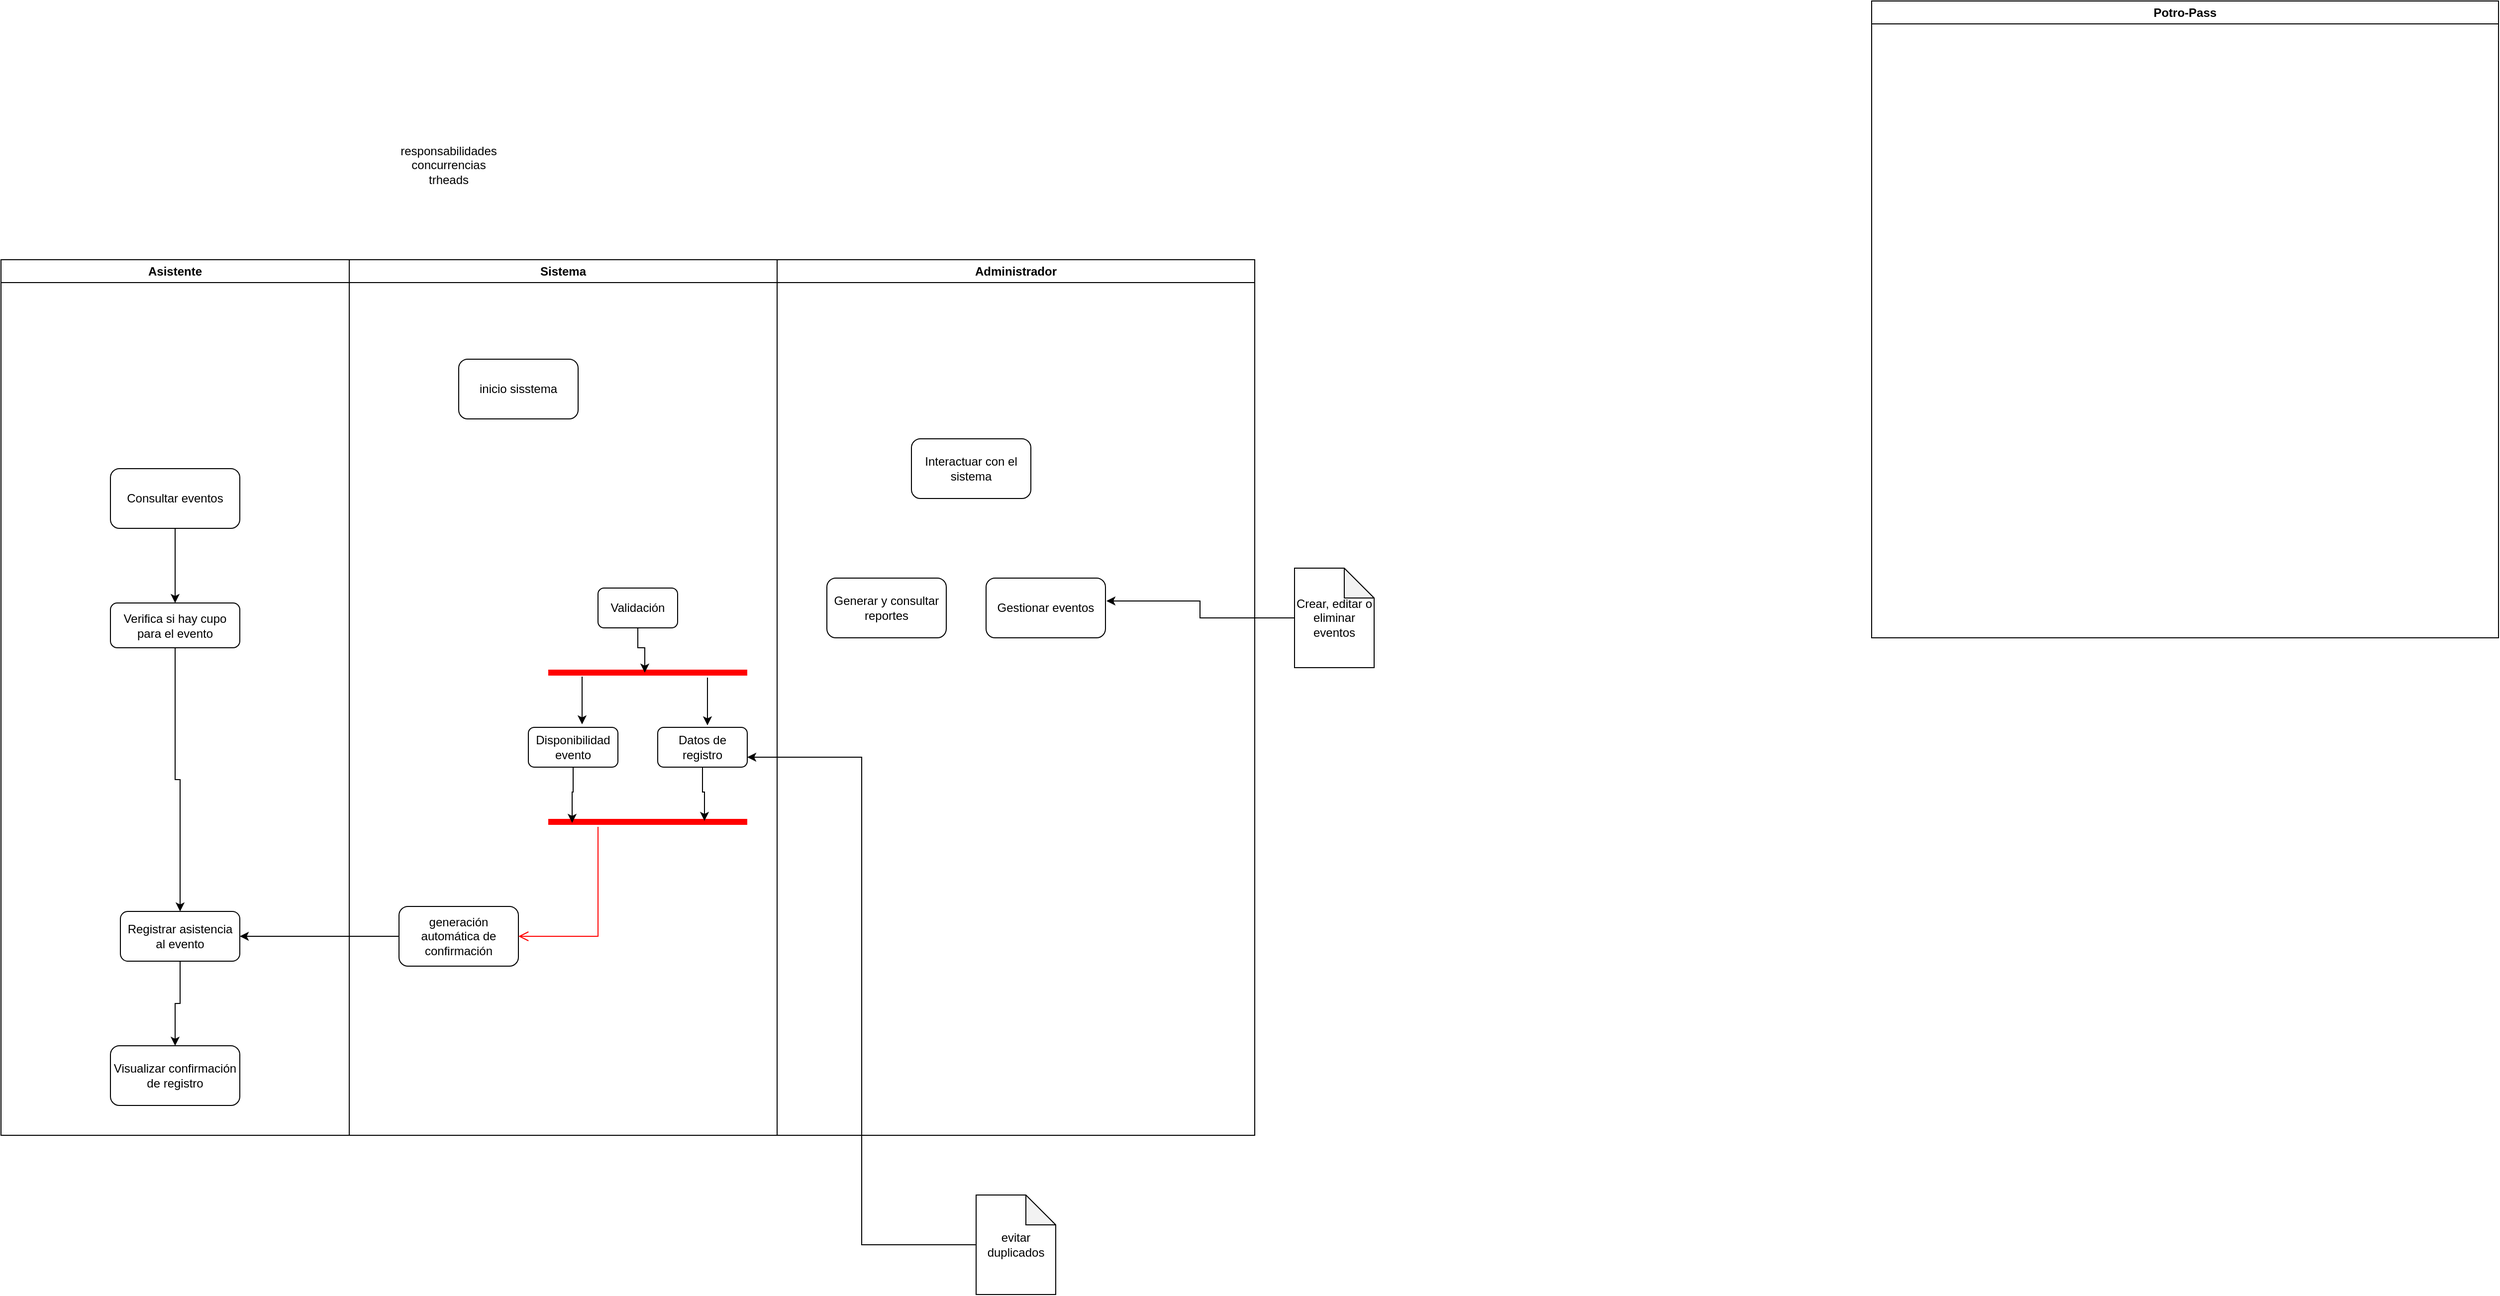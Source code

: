 <mxfile version="24.9.1">
  <diagram name="Page-1" id="e7e014a7-5840-1c2e-5031-d8a46d1fe8dd">
    <mxGraphModel dx="3559" dy="2116" grid="1" gridSize="10" guides="1" tooltips="1" connect="1" arrows="1" fold="1" page="1" pageScale="1" pageWidth="1169" pageHeight="826" background="none" math="0" shadow="0">
      <root>
        <mxCell id="0" />
        <mxCell id="1" parent="0" />
        <mxCell id="Q9W1fsMLStfwctIRidVB-1" value="Potro-Pass" style="swimlane;whiteSpace=wrap;html=1;" parent="1" vertex="1">
          <mxGeometry x="1610" y="-20" width="630" height="640" as="geometry" />
        </mxCell>
        <mxCell id="Q9W1fsMLStfwctIRidVB-3" value="&lt;div&gt;responsabilidades&lt;/div&gt;&lt;div&gt;concurrencias&lt;/div&gt;&lt;div&gt;trheads&lt;br&gt;&lt;/div&gt;" style="text;html=1;align=center;verticalAlign=middle;whiteSpace=wrap;rounded=0;" parent="1" vertex="1">
          <mxGeometry x="150" y="130" width="60" height="30" as="geometry" />
        </mxCell>
        <mxCell id="Q9W1fsMLStfwctIRidVB-4" value="Asistente" style="swimlane;whiteSpace=wrap;html=1;" parent="1" vertex="1">
          <mxGeometry x="-270" y="240" width="350" height="880" as="geometry" />
        </mxCell>
        <mxCell id="Q9W1fsMLStfwctIRidVB-35" style="edgeStyle=orthogonalEdgeStyle;rounded=0;orthogonalLoop=1;jettySize=auto;html=1;entryX=0.5;entryY=0;entryDx=0;entryDy=0;" parent="Q9W1fsMLStfwctIRidVB-4" source="Q9W1fsMLStfwctIRidVB-10" target="Q9W1fsMLStfwctIRidVB-15" edge="1">
          <mxGeometry relative="1" as="geometry" />
        </mxCell>
        <mxCell id="Q9W1fsMLStfwctIRidVB-10" value="Consultar eventos" style="rounded=1;whiteSpace=wrap;html=1;" parent="Q9W1fsMLStfwctIRidVB-4" vertex="1">
          <mxGeometry x="110" y="210" width="130" height="60" as="geometry" />
        </mxCell>
        <mxCell id="Q9W1fsMLStfwctIRidVB-36" style="edgeStyle=orthogonalEdgeStyle;rounded=0;orthogonalLoop=1;jettySize=auto;html=1;entryX=0.5;entryY=0;entryDx=0;entryDy=0;" parent="Q9W1fsMLStfwctIRidVB-4" source="Q9W1fsMLStfwctIRidVB-15" target="Q9W1fsMLStfwctIRidVB-11" edge="1">
          <mxGeometry relative="1" as="geometry" />
        </mxCell>
        <mxCell id="Q9W1fsMLStfwctIRidVB-15" value="Verifica si hay cupo para el evento" style="rounded=1;whiteSpace=wrap;html=1;" parent="Q9W1fsMLStfwctIRidVB-4" vertex="1">
          <mxGeometry x="110" y="345" width="130" height="45" as="geometry" />
        </mxCell>
        <mxCell id="Q9W1fsMLStfwctIRidVB-37" style="edgeStyle=orthogonalEdgeStyle;rounded=0;orthogonalLoop=1;jettySize=auto;html=1;entryX=0.5;entryY=0;entryDx=0;entryDy=0;" parent="Q9W1fsMLStfwctIRidVB-4" source="Q9W1fsMLStfwctIRidVB-11" target="Q9W1fsMLStfwctIRidVB-12" edge="1">
          <mxGeometry relative="1" as="geometry" />
        </mxCell>
        <mxCell id="Q9W1fsMLStfwctIRidVB-11" value="Registrar asistencia al evento" style="rounded=1;whiteSpace=wrap;html=1;" parent="Q9W1fsMLStfwctIRidVB-4" vertex="1">
          <mxGeometry x="120" y="655" width="120" height="50" as="geometry" />
        </mxCell>
        <mxCell id="Q9W1fsMLStfwctIRidVB-12" value="Visualizar confirmación de registro" style="rounded=1;whiteSpace=wrap;html=1;" parent="Q9W1fsMLStfwctIRidVB-4" vertex="1">
          <mxGeometry x="110" y="790" width="130" height="60" as="geometry" />
        </mxCell>
        <mxCell id="Q9W1fsMLStfwctIRidVB-5" value="Administrador" style="swimlane;whiteSpace=wrap;html=1;" parent="1" vertex="1">
          <mxGeometry x="510" y="240" width="480" height="880" as="geometry" />
        </mxCell>
        <mxCell id="Q9W1fsMLStfwctIRidVB-24" value="Gestionar eventos" style="rounded=1;whiteSpace=wrap;html=1;" parent="Q9W1fsMLStfwctIRidVB-5" vertex="1">
          <mxGeometry x="210" y="320" width="120" height="60" as="geometry" />
        </mxCell>
        <mxCell id="Q9W1fsMLStfwctIRidVB-14" value="Generar y consultar reportes" style="rounded=1;whiteSpace=wrap;html=1;" parent="Q9W1fsMLStfwctIRidVB-5" vertex="1">
          <mxGeometry x="50" y="320" width="120" height="60" as="geometry" />
        </mxCell>
        <mxCell id="Q9W1fsMLStfwctIRidVB-13" value="Interactuar con el sistema" style="rounded=1;whiteSpace=wrap;html=1;" parent="Q9W1fsMLStfwctIRidVB-5" vertex="1">
          <mxGeometry x="135" y="180" width="120" height="60" as="geometry" />
        </mxCell>
        <mxCell id="Q9W1fsMLStfwctIRidVB-30" value="Sistema" style="swimlane;whiteSpace=wrap;html=1;" parent="1" vertex="1">
          <mxGeometry x="80" y="240" width="430" height="880" as="geometry" />
        </mxCell>
        <mxCell id="Q9W1fsMLStfwctIRidVB-31" value="Validación" style="rounded=1;whiteSpace=wrap;html=1;" parent="Q9W1fsMLStfwctIRidVB-30" vertex="1">
          <mxGeometry x="250" y="330" width="80" height="40" as="geometry" />
        </mxCell>
        <mxCell id="Q9W1fsMLStfwctIRidVB-32" value="generación automática de confirmación" style="rounded=1;whiteSpace=wrap;html=1;" parent="Q9W1fsMLStfwctIRidVB-30" vertex="1">
          <mxGeometry x="50" y="650" width="120" height="60" as="geometry" />
        </mxCell>
        <mxCell id="Q9W1fsMLStfwctIRidVB-16" value="inicio sisstema" style="rounded=1;whiteSpace=wrap;html=1;" parent="Q9W1fsMLStfwctIRidVB-30" vertex="1">
          <mxGeometry x="110" y="100" width="120" height="60" as="geometry" />
        </mxCell>
        <mxCell id="Q9W1fsMLStfwctIRidVB-43" value="Disponibilidad evento" style="rounded=1;whiteSpace=wrap;html=1;" parent="Q9W1fsMLStfwctIRidVB-30" vertex="1">
          <mxGeometry x="180" y="470" width="90" height="40" as="geometry" />
        </mxCell>
        <mxCell id="Q9W1fsMLStfwctIRidVB-49" value="Datos de registro" style="rounded=1;whiteSpace=wrap;html=1;" parent="Q9W1fsMLStfwctIRidVB-30" vertex="1">
          <mxGeometry x="310" y="470" width="90" height="40" as="geometry" />
        </mxCell>
        <mxCell id="Q9W1fsMLStfwctIRidVB-52" value="" style="shape=line;html=1;strokeWidth=6;strokeColor=#ff0000;" parent="Q9W1fsMLStfwctIRidVB-30" vertex="1">
          <mxGeometry x="200" y="410" width="200" height="10" as="geometry" />
        </mxCell>
        <mxCell id="Q9W1fsMLStfwctIRidVB-54" value="" style="endArrow=classic;html=1;rounded=0;exitX=0.17;exitY=0.9;exitDx=0;exitDy=0;exitPerimeter=0;entryX=0.6;entryY=-0.075;entryDx=0;entryDy=0;entryPerimeter=0;" parent="Q9W1fsMLStfwctIRidVB-30" source="Q9W1fsMLStfwctIRidVB-52" target="Q9W1fsMLStfwctIRidVB-43" edge="1">
          <mxGeometry width="50" height="50" relative="1" as="geometry">
            <mxPoint x="370" y="510" as="sourcePoint" />
            <mxPoint x="420" y="460" as="targetPoint" />
          </mxGeometry>
        </mxCell>
        <mxCell id="Q9W1fsMLStfwctIRidVB-55" value="" style="endArrow=classic;html=1;rounded=0;exitX=0.17;exitY=0.9;exitDx=0;exitDy=0;exitPerimeter=0;entryX=0.6;entryY=-0.075;entryDx=0;entryDy=0;entryPerimeter=0;" parent="Q9W1fsMLStfwctIRidVB-30" edge="1">
          <mxGeometry width="50" height="50" relative="1" as="geometry">
            <mxPoint x="360" y="420" as="sourcePoint" />
            <mxPoint x="360" y="468" as="targetPoint" />
          </mxGeometry>
        </mxCell>
        <mxCell id="Q9W1fsMLStfwctIRidVB-56" value="" style="shape=line;html=1;strokeWidth=6;strokeColor=#ff0000;" parent="Q9W1fsMLStfwctIRidVB-30" vertex="1">
          <mxGeometry x="200" y="560" width="200" height="10" as="geometry" />
        </mxCell>
        <mxCell id="Q9W1fsMLStfwctIRidVB-57" value="" style="edgeStyle=orthogonalEdgeStyle;html=1;verticalAlign=bottom;endArrow=open;endSize=8;strokeColor=#ff0000;rounded=0;entryX=1;entryY=0.5;entryDx=0;entryDy=0;" parent="Q9W1fsMLStfwctIRidVB-30" source="Q9W1fsMLStfwctIRidVB-56" target="Q9W1fsMLStfwctIRidVB-32" edge="1">
          <mxGeometry relative="1" as="geometry">
            <mxPoint x="300" y="640" as="targetPoint" />
            <Array as="points">
              <mxPoint x="250" y="680" />
            </Array>
          </mxGeometry>
        </mxCell>
        <mxCell id="Q9W1fsMLStfwctIRidVB-58" style="edgeStyle=orthogonalEdgeStyle;rounded=0;orthogonalLoop=1;jettySize=auto;html=1;entryX=0.12;entryY=0.6;entryDx=0;entryDy=0;entryPerimeter=0;" parent="Q9W1fsMLStfwctIRidVB-30" source="Q9W1fsMLStfwctIRidVB-43" target="Q9W1fsMLStfwctIRidVB-56" edge="1">
          <mxGeometry relative="1" as="geometry" />
        </mxCell>
        <mxCell id="Q9W1fsMLStfwctIRidVB-59" style="edgeStyle=orthogonalEdgeStyle;rounded=0;orthogonalLoop=1;jettySize=auto;html=1;entryX=0.785;entryY=0.4;entryDx=0;entryDy=0;entryPerimeter=0;" parent="Q9W1fsMLStfwctIRidVB-30" source="Q9W1fsMLStfwctIRidVB-49" target="Q9W1fsMLStfwctIRidVB-56" edge="1">
          <mxGeometry relative="1" as="geometry" />
        </mxCell>
        <mxCell id="Q9W1fsMLStfwctIRidVB-60" style="edgeStyle=orthogonalEdgeStyle;rounded=0;orthogonalLoop=1;jettySize=auto;html=1;entryX=0.485;entryY=0.5;entryDx=0;entryDy=0;entryPerimeter=0;" parent="Q9W1fsMLStfwctIRidVB-30" source="Q9W1fsMLStfwctIRidVB-31" target="Q9W1fsMLStfwctIRidVB-52" edge="1">
          <mxGeometry relative="1" as="geometry" />
        </mxCell>
        <mxCell id="Q9W1fsMLStfwctIRidVB-51" style="edgeStyle=orthogonalEdgeStyle;rounded=0;orthogonalLoop=1;jettySize=auto;html=1;entryX=1;entryY=0.75;entryDx=0;entryDy=0;" parent="1" source="Q9W1fsMLStfwctIRidVB-50" target="Q9W1fsMLStfwctIRidVB-49" edge="1">
          <mxGeometry relative="1" as="geometry" />
        </mxCell>
        <mxCell id="Q9W1fsMLStfwctIRidVB-50" value="evitar duplicados" style="shape=note;whiteSpace=wrap;html=1;backgroundOutline=1;darkOpacity=0.05;" parent="1" vertex="1">
          <mxGeometry x="710" y="1180" width="80" height="100" as="geometry" />
        </mxCell>
        <mxCell id="Q9W1fsMLStfwctIRidVB-61" style="edgeStyle=orthogonalEdgeStyle;rounded=0;orthogonalLoop=1;jettySize=auto;html=1;" parent="1" source="Q9W1fsMLStfwctIRidVB-32" target="Q9W1fsMLStfwctIRidVB-11" edge="1">
          <mxGeometry relative="1" as="geometry" />
        </mxCell>
        <mxCell id="Q9W1fsMLStfwctIRidVB-33" value="Crear, editar o eliminar eventos" style="shape=note;whiteSpace=wrap;html=1;backgroundOutline=1;darkOpacity=0.05;" parent="1" vertex="1">
          <mxGeometry x="1030" y="550" width="80" height="100" as="geometry" />
        </mxCell>
        <mxCell id="Q9W1fsMLStfwctIRidVB-34" style="edgeStyle=orthogonalEdgeStyle;rounded=0;orthogonalLoop=1;jettySize=auto;html=1;entryX=1.008;entryY=0.383;entryDx=0;entryDy=0;entryPerimeter=0;" parent="1" source="Q9W1fsMLStfwctIRidVB-33" target="Q9W1fsMLStfwctIRidVB-24" edge="1">
          <mxGeometry relative="1" as="geometry" />
        </mxCell>
      </root>
    </mxGraphModel>
  </diagram>
</mxfile>
